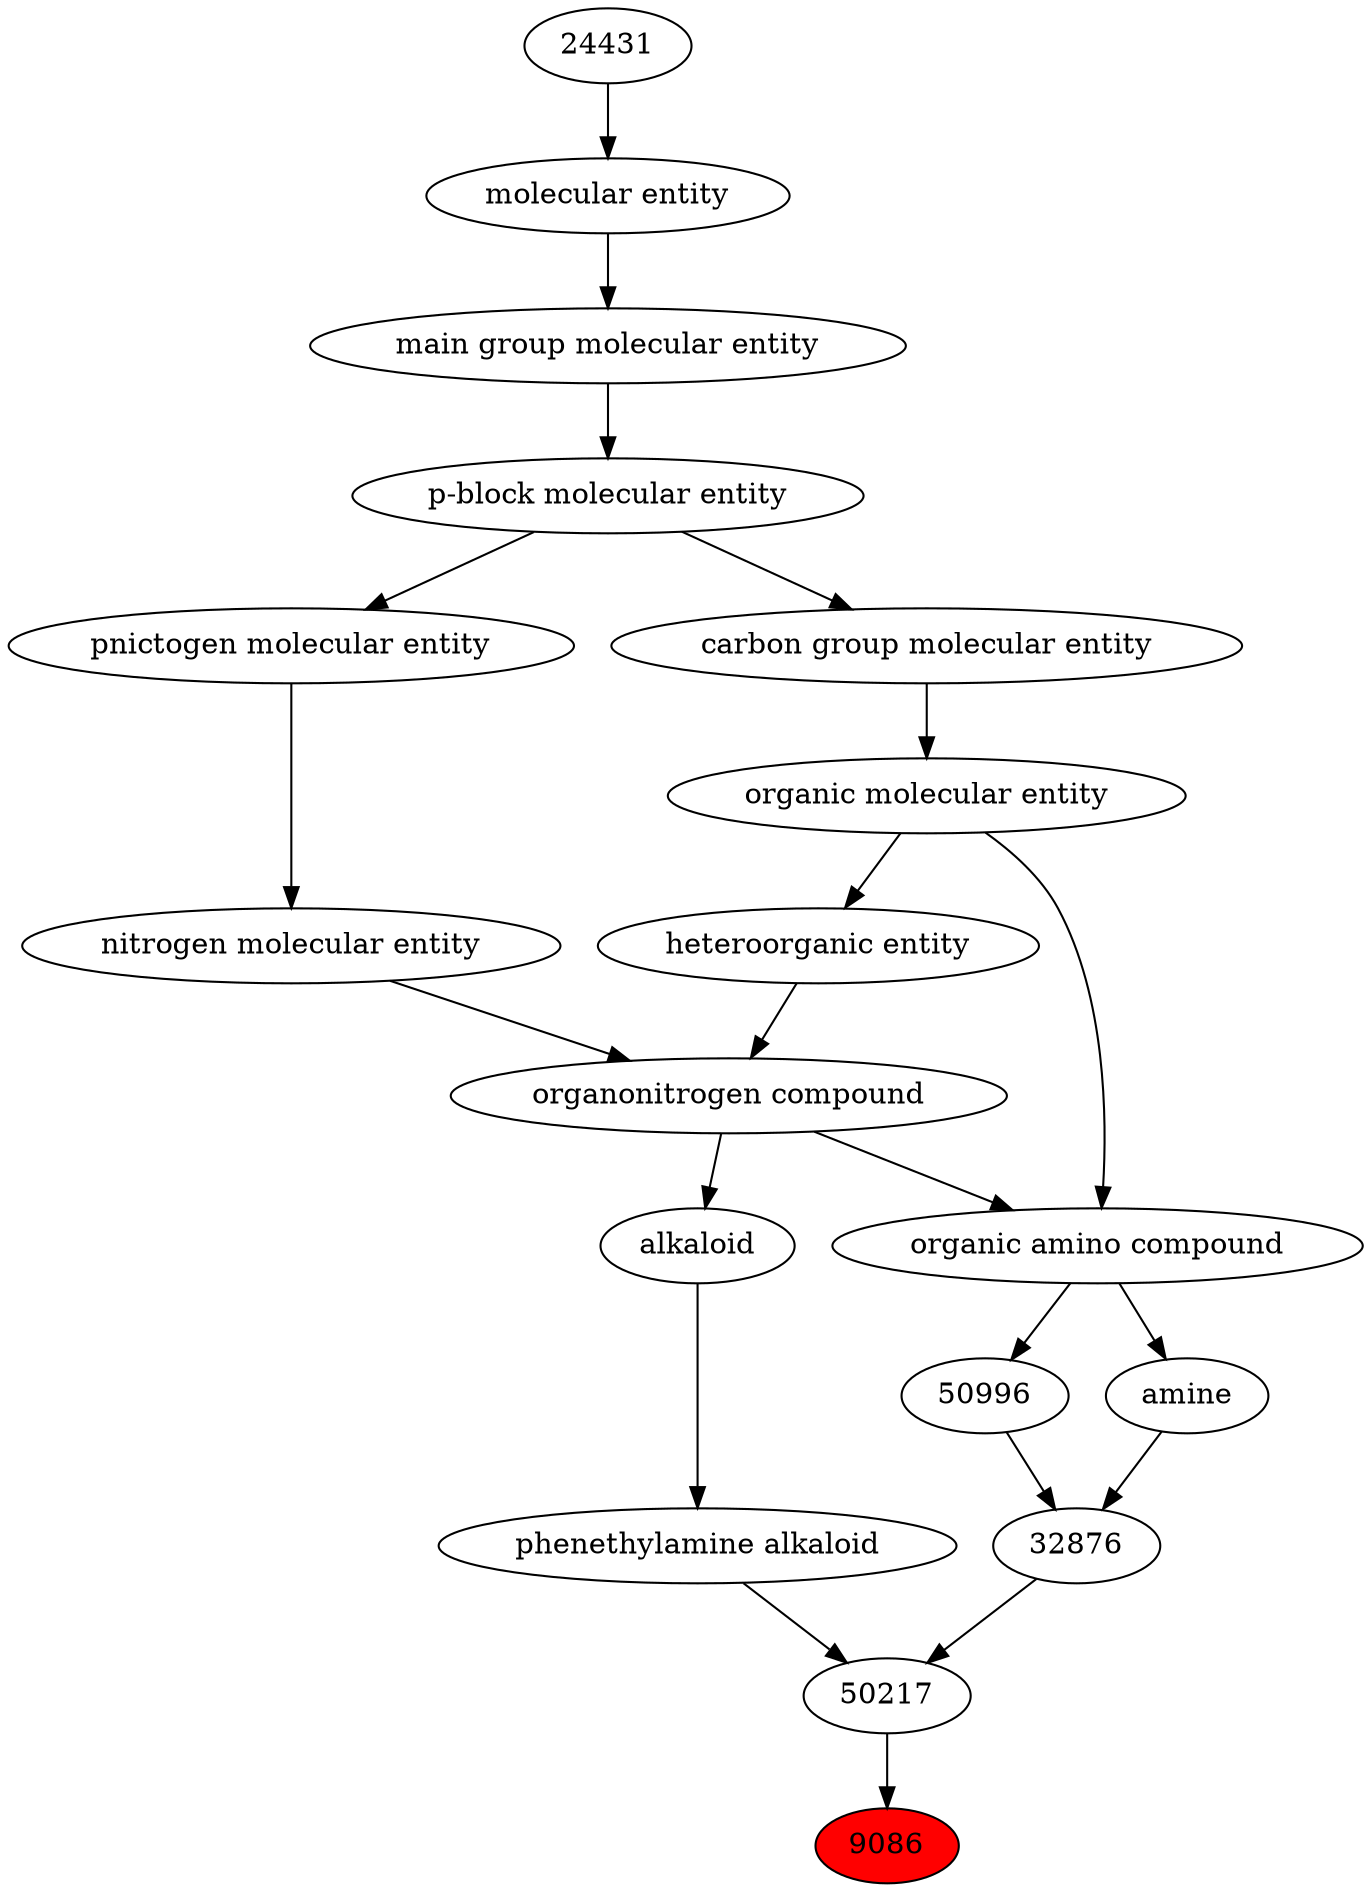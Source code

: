 digraph tree{ 
9086 [label="9086" fillcolor=red style=filled]
50217 -> 9086
50217 [label="50217"]
38605 -> 50217
32876 -> 50217
38605 [label="phenethylamine alkaloid"]
22315 -> 38605
32876 [label="32876"]
50996 -> 32876
32952 -> 32876
22315 [label="alkaloid"]
35352 -> 22315
50996 [label="50996"]
50047 -> 50996
32952 [label="amine"]
50047 -> 32952
35352 [label="organonitrogen compound"]
51143 -> 35352
33285 -> 35352
50047 [label="organic amino compound"]
50860 -> 50047
35352 -> 50047
51143 [label="nitrogen molecular entity"]
33302 -> 51143
33285 [label="heteroorganic entity"]
50860 -> 33285
50860 [label="organic molecular entity"]
33582 -> 50860
33302 [label="pnictogen molecular entity"]
33675 -> 33302
33582 [label="carbon group molecular entity"]
33675 -> 33582
33675 [label="p-block molecular entity"]
33579 -> 33675
33579 [label="main group molecular entity"]
23367 -> 33579
23367 [label="molecular entity"]
24431 -> 23367
24431 [label="24431"]
}